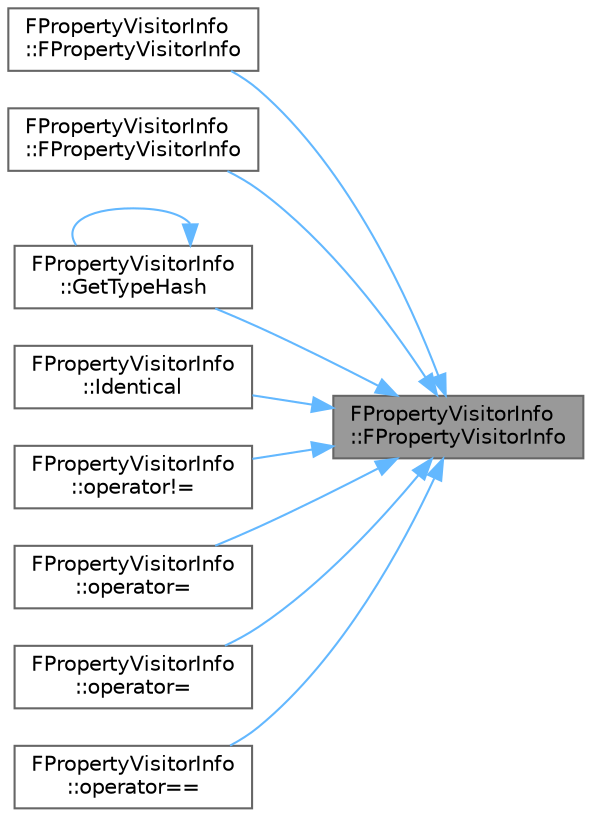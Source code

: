 digraph "FPropertyVisitorInfo::FPropertyVisitorInfo"
{
 // INTERACTIVE_SVG=YES
 // LATEX_PDF_SIZE
  bgcolor="transparent";
  edge [fontname=Helvetica,fontsize=10,labelfontname=Helvetica,labelfontsize=10];
  node [fontname=Helvetica,fontsize=10,shape=box,height=0.2,width=0.4];
  rankdir="RL";
  Node1 [id="Node000001",label="FPropertyVisitorInfo\l::FPropertyVisitorInfo",height=0.2,width=0.4,color="gray40", fillcolor="grey60", style="filled", fontcolor="black",tooltip=" "];
  Node1 -> Node2 [id="edge1_Node000001_Node000002",dir="back",color="steelblue1",style="solid",tooltip=" "];
  Node2 [id="Node000002",label="FPropertyVisitorInfo\l::FPropertyVisitorInfo",height=0.2,width=0.4,color="grey40", fillcolor="white", style="filled",URL="$dc/d58/structFPropertyVisitorInfo.html#ad86cc8eed8df59631026fc87ea6aaf64",tooltip=" "];
  Node1 -> Node3 [id="edge2_Node000001_Node000003",dir="back",color="steelblue1",style="solid",tooltip=" "];
  Node3 [id="Node000003",label="FPropertyVisitorInfo\l::FPropertyVisitorInfo",height=0.2,width=0.4,color="grey40", fillcolor="white", style="filled",URL="$dc/d58/structFPropertyVisitorInfo.html#a2415fa15f2f71f26dbe1fc5e48a7561b",tooltip=" "];
  Node1 -> Node4 [id="edge3_Node000001_Node000004",dir="back",color="steelblue1",style="solid",tooltip=" "];
  Node4 [id="Node000004",label="FPropertyVisitorInfo\l::GetTypeHash",height=0.2,width=0.4,color="grey40", fillcolor="white", style="filled",URL="$dc/d58/structFPropertyVisitorInfo.html#a074bb6df7d6879bccfa18fdc9d4e371f",tooltip=" "];
  Node4 -> Node4 [id="edge4_Node000004_Node000004",dir="back",color="steelblue1",style="solid",tooltip=" "];
  Node1 -> Node5 [id="edge5_Node000001_Node000005",dir="back",color="steelblue1",style="solid",tooltip=" "];
  Node5 [id="Node000005",label="FPropertyVisitorInfo\l::Identical",height=0.2,width=0.4,color="grey40", fillcolor="white", style="filled",URL="$dc/d58/structFPropertyVisitorInfo.html#a281ec3b0619ee0612f65b45cebb4df31",tooltip=" "];
  Node1 -> Node6 [id="edge6_Node000001_Node000006",dir="back",color="steelblue1",style="solid",tooltip=" "];
  Node6 [id="Node000006",label="FPropertyVisitorInfo\l::operator!=",height=0.2,width=0.4,color="grey40", fillcolor="white", style="filled",URL="$dc/d58/structFPropertyVisitorInfo.html#a968d3a158120a3756e39bfeb0a114cc9",tooltip=" "];
  Node1 -> Node7 [id="edge7_Node000001_Node000007",dir="back",color="steelblue1",style="solid",tooltip=" "];
  Node7 [id="Node000007",label="FPropertyVisitorInfo\l::operator=",height=0.2,width=0.4,color="grey40", fillcolor="white", style="filled",URL="$dc/d58/structFPropertyVisitorInfo.html#ae10a3ea191750796ea467f60294d5a10",tooltip=" "];
  Node1 -> Node8 [id="edge8_Node000001_Node000008",dir="back",color="steelblue1",style="solid",tooltip=" "];
  Node8 [id="Node000008",label="FPropertyVisitorInfo\l::operator=",height=0.2,width=0.4,color="grey40", fillcolor="white", style="filled",URL="$dc/d58/structFPropertyVisitorInfo.html#a8c3e9cc98add91adde23979e00e862c6",tooltip=" "];
  Node1 -> Node9 [id="edge9_Node000001_Node000009",dir="back",color="steelblue1",style="solid",tooltip=" "];
  Node9 [id="Node000009",label="FPropertyVisitorInfo\l::operator==",height=0.2,width=0.4,color="grey40", fillcolor="white", style="filled",URL="$dc/d58/structFPropertyVisitorInfo.html#ad456582b6602f5d72a841c741601cc7b",tooltip=" "];
}
